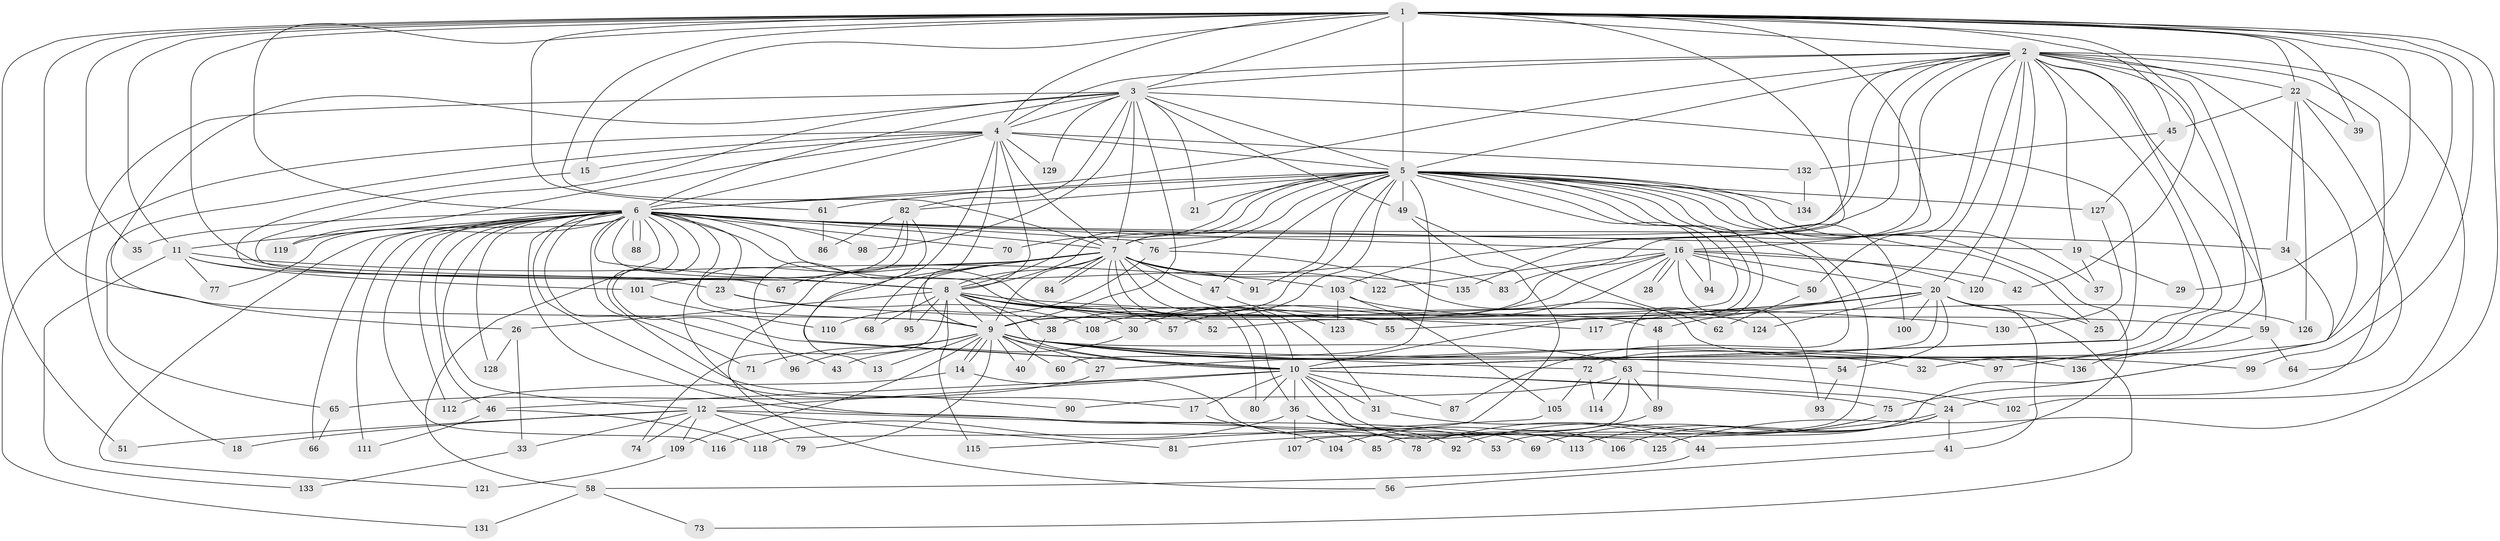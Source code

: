 // coarse degree distribution, {4: 0.13414634146341464, 21: 0.036585365853658534, 34: 0.012195121951219513, 2: 0.3170731707317073, 28: 0.012195121951219513, 6: 0.04878048780487805, 3: 0.2682926829268293, 1: 0.036585365853658534, 12: 0.012195121951219513, 19: 0.012195121951219513, 17: 0.012195121951219513, 14: 0.024390243902439025, 18: 0.012195121951219513, 7: 0.012195121951219513, 5: 0.024390243902439025, 11: 0.012195121951219513, 10: 0.012195121951219513}
// Generated by graph-tools (version 1.1) at 2025/36/03/04/25 23:36:25]
// undirected, 136 vertices, 297 edges
graph export_dot {
  node [color=gray90,style=filled];
  1;
  2;
  3;
  4;
  5;
  6;
  7;
  8;
  9;
  10;
  11;
  12;
  13;
  14;
  15;
  16;
  17;
  18;
  19;
  20;
  21;
  22;
  23;
  24;
  25;
  26;
  27;
  28;
  29;
  30;
  31;
  32;
  33;
  34;
  35;
  36;
  37;
  38;
  39;
  40;
  41;
  42;
  43;
  44;
  45;
  46;
  47;
  48;
  49;
  50;
  51;
  52;
  53;
  54;
  55;
  56;
  57;
  58;
  59;
  60;
  61;
  62;
  63;
  64;
  65;
  66;
  67;
  68;
  69;
  70;
  71;
  72;
  73;
  74;
  75;
  76;
  77;
  78;
  79;
  80;
  81;
  82;
  83;
  84;
  85;
  86;
  87;
  88;
  89;
  90;
  91;
  92;
  93;
  94;
  95;
  96;
  97;
  98;
  99;
  100;
  101;
  102;
  103;
  104;
  105;
  106;
  107;
  108;
  109;
  110;
  111;
  112;
  113;
  114;
  115;
  116;
  117;
  118;
  119;
  120;
  121;
  122;
  123;
  124;
  125;
  126;
  127;
  128;
  129;
  130;
  131;
  132;
  133;
  134;
  135;
  136;
  1 -- 2;
  1 -- 3;
  1 -- 4;
  1 -- 5;
  1 -- 6;
  1 -- 7;
  1 -- 8;
  1 -- 9;
  1 -- 10;
  1 -- 11;
  1 -- 15;
  1 -- 16;
  1 -- 22;
  1 -- 29;
  1 -- 35;
  1 -- 39;
  1 -- 42;
  1 -- 45;
  1 -- 51;
  1 -- 61;
  1 -- 99;
  1 -- 125;
  1 -- 135;
  2 -- 3;
  2 -- 4;
  2 -- 5;
  2 -- 6;
  2 -- 7;
  2 -- 8;
  2 -- 9;
  2 -- 10;
  2 -- 19;
  2 -- 20;
  2 -- 22;
  2 -- 24;
  2 -- 32;
  2 -- 50;
  2 -- 59;
  2 -- 72;
  2 -- 75;
  2 -- 83;
  2 -- 97;
  2 -- 102;
  2 -- 103;
  2 -- 120;
  3 -- 4;
  3 -- 5;
  3 -- 6;
  3 -- 7;
  3 -- 8;
  3 -- 9;
  3 -- 10;
  3 -- 18;
  3 -- 21;
  3 -- 26;
  3 -- 49;
  3 -- 82;
  3 -- 98;
  3 -- 129;
  4 -- 5;
  4 -- 6;
  4 -- 7;
  4 -- 8;
  4 -- 9;
  4 -- 10;
  4 -- 15;
  4 -- 65;
  4 -- 119;
  4 -- 129;
  4 -- 131;
  4 -- 132;
  5 -- 6;
  5 -- 7;
  5 -- 8;
  5 -- 9;
  5 -- 10;
  5 -- 21;
  5 -- 25;
  5 -- 37;
  5 -- 38;
  5 -- 44;
  5 -- 47;
  5 -- 49;
  5 -- 52;
  5 -- 60;
  5 -- 61;
  5 -- 63;
  5 -- 70;
  5 -- 76;
  5 -- 82;
  5 -- 85;
  5 -- 87;
  5 -- 91;
  5 -- 94;
  5 -- 100;
  5 -- 127;
  5 -- 134;
  6 -- 7;
  6 -- 8;
  6 -- 9;
  6 -- 10;
  6 -- 11;
  6 -- 12;
  6 -- 16;
  6 -- 17;
  6 -- 19;
  6 -- 23;
  6 -- 34;
  6 -- 35;
  6 -- 43;
  6 -- 46;
  6 -- 48;
  6 -- 58;
  6 -- 66;
  6 -- 69;
  6 -- 70;
  6 -- 71;
  6 -- 76;
  6 -- 77;
  6 -- 88;
  6 -- 88;
  6 -- 90;
  6 -- 98;
  6 -- 111;
  6 -- 112;
  6 -- 116;
  6 -- 119;
  6 -- 121;
  6 -- 122;
  6 -- 124;
  6 -- 128;
  7 -- 8;
  7 -- 9;
  7 -- 10;
  7 -- 13;
  7 -- 31;
  7 -- 36;
  7 -- 47;
  7 -- 56;
  7 -- 67;
  7 -- 68;
  7 -- 80;
  7 -- 83;
  7 -- 84;
  7 -- 84;
  7 -- 91;
  7 -- 95;
  7 -- 135;
  8 -- 9;
  8 -- 10;
  8 -- 26;
  8 -- 30;
  8 -- 38;
  8 -- 52;
  8 -- 55;
  8 -- 57;
  8 -- 68;
  8 -- 74;
  8 -- 95;
  8 -- 115;
  8 -- 117;
  8 -- 130;
  9 -- 10;
  9 -- 13;
  9 -- 14;
  9 -- 14;
  9 -- 27;
  9 -- 32;
  9 -- 40;
  9 -- 54;
  9 -- 60;
  9 -- 63;
  9 -- 71;
  9 -- 72;
  9 -- 79;
  9 -- 96;
  9 -- 97;
  9 -- 99;
  9 -- 109;
  10 -- 12;
  10 -- 17;
  10 -- 24;
  10 -- 31;
  10 -- 36;
  10 -- 46;
  10 -- 75;
  10 -- 80;
  10 -- 87;
  10 -- 106;
  10 -- 113;
  11 -- 23;
  11 -- 77;
  11 -- 101;
  11 -- 103;
  11 -- 133;
  12 -- 18;
  12 -- 33;
  12 -- 51;
  12 -- 74;
  12 -- 79;
  12 -- 81;
  12 -- 109;
  12 -- 125;
  14 -- 78;
  14 -- 112;
  15 -- 67;
  16 -- 20;
  16 -- 28;
  16 -- 28;
  16 -- 30;
  16 -- 42;
  16 -- 50;
  16 -- 57;
  16 -- 93;
  16 -- 94;
  16 -- 108;
  16 -- 120;
  16 -- 122;
  17 -- 85;
  19 -- 29;
  19 -- 37;
  20 -- 25;
  20 -- 27;
  20 -- 41;
  20 -- 48;
  20 -- 54;
  20 -- 55;
  20 -- 73;
  20 -- 100;
  20 -- 117;
  20 -- 124;
  22 -- 34;
  22 -- 39;
  22 -- 45;
  22 -- 64;
  22 -- 126;
  23 -- 59;
  23 -- 108;
  24 -- 41;
  24 -- 69;
  24 -- 81;
  24 -- 106;
  24 -- 113;
  26 -- 33;
  26 -- 128;
  27 -- 65;
  30 -- 43;
  31 -- 44;
  33 -- 133;
  34 -- 53;
  36 -- 53;
  36 -- 92;
  36 -- 107;
  36 -- 116;
  38 -- 40;
  41 -- 56;
  44 -- 58;
  45 -- 127;
  45 -- 132;
  46 -- 111;
  46 -- 118;
  47 -- 123;
  48 -- 89;
  49 -- 62;
  49 -- 118;
  50 -- 62;
  54 -- 93;
  58 -- 73;
  58 -- 131;
  59 -- 64;
  59 -- 136;
  61 -- 86;
  63 -- 89;
  63 -- 90;
  63 -- 102;
  63 -- 107;
  63 -- 114;
  65 -- 66;
  72 -- 105;
  72 -- 114;
  75 -- 78;
  75 -- 92;
  76 -- 110;
  76 -- 136;
  82 -- 86;
  82 -- 96;
  82 -- 101;
  82 -- 104;
  89 -- 104;
  101 -- 110;
  103 -- 105;
  103 -- 123;
  103 -- 126;
  105 -- 115;
  109 -- 121;
  127 -- 130;
  132 -- 134;
}
